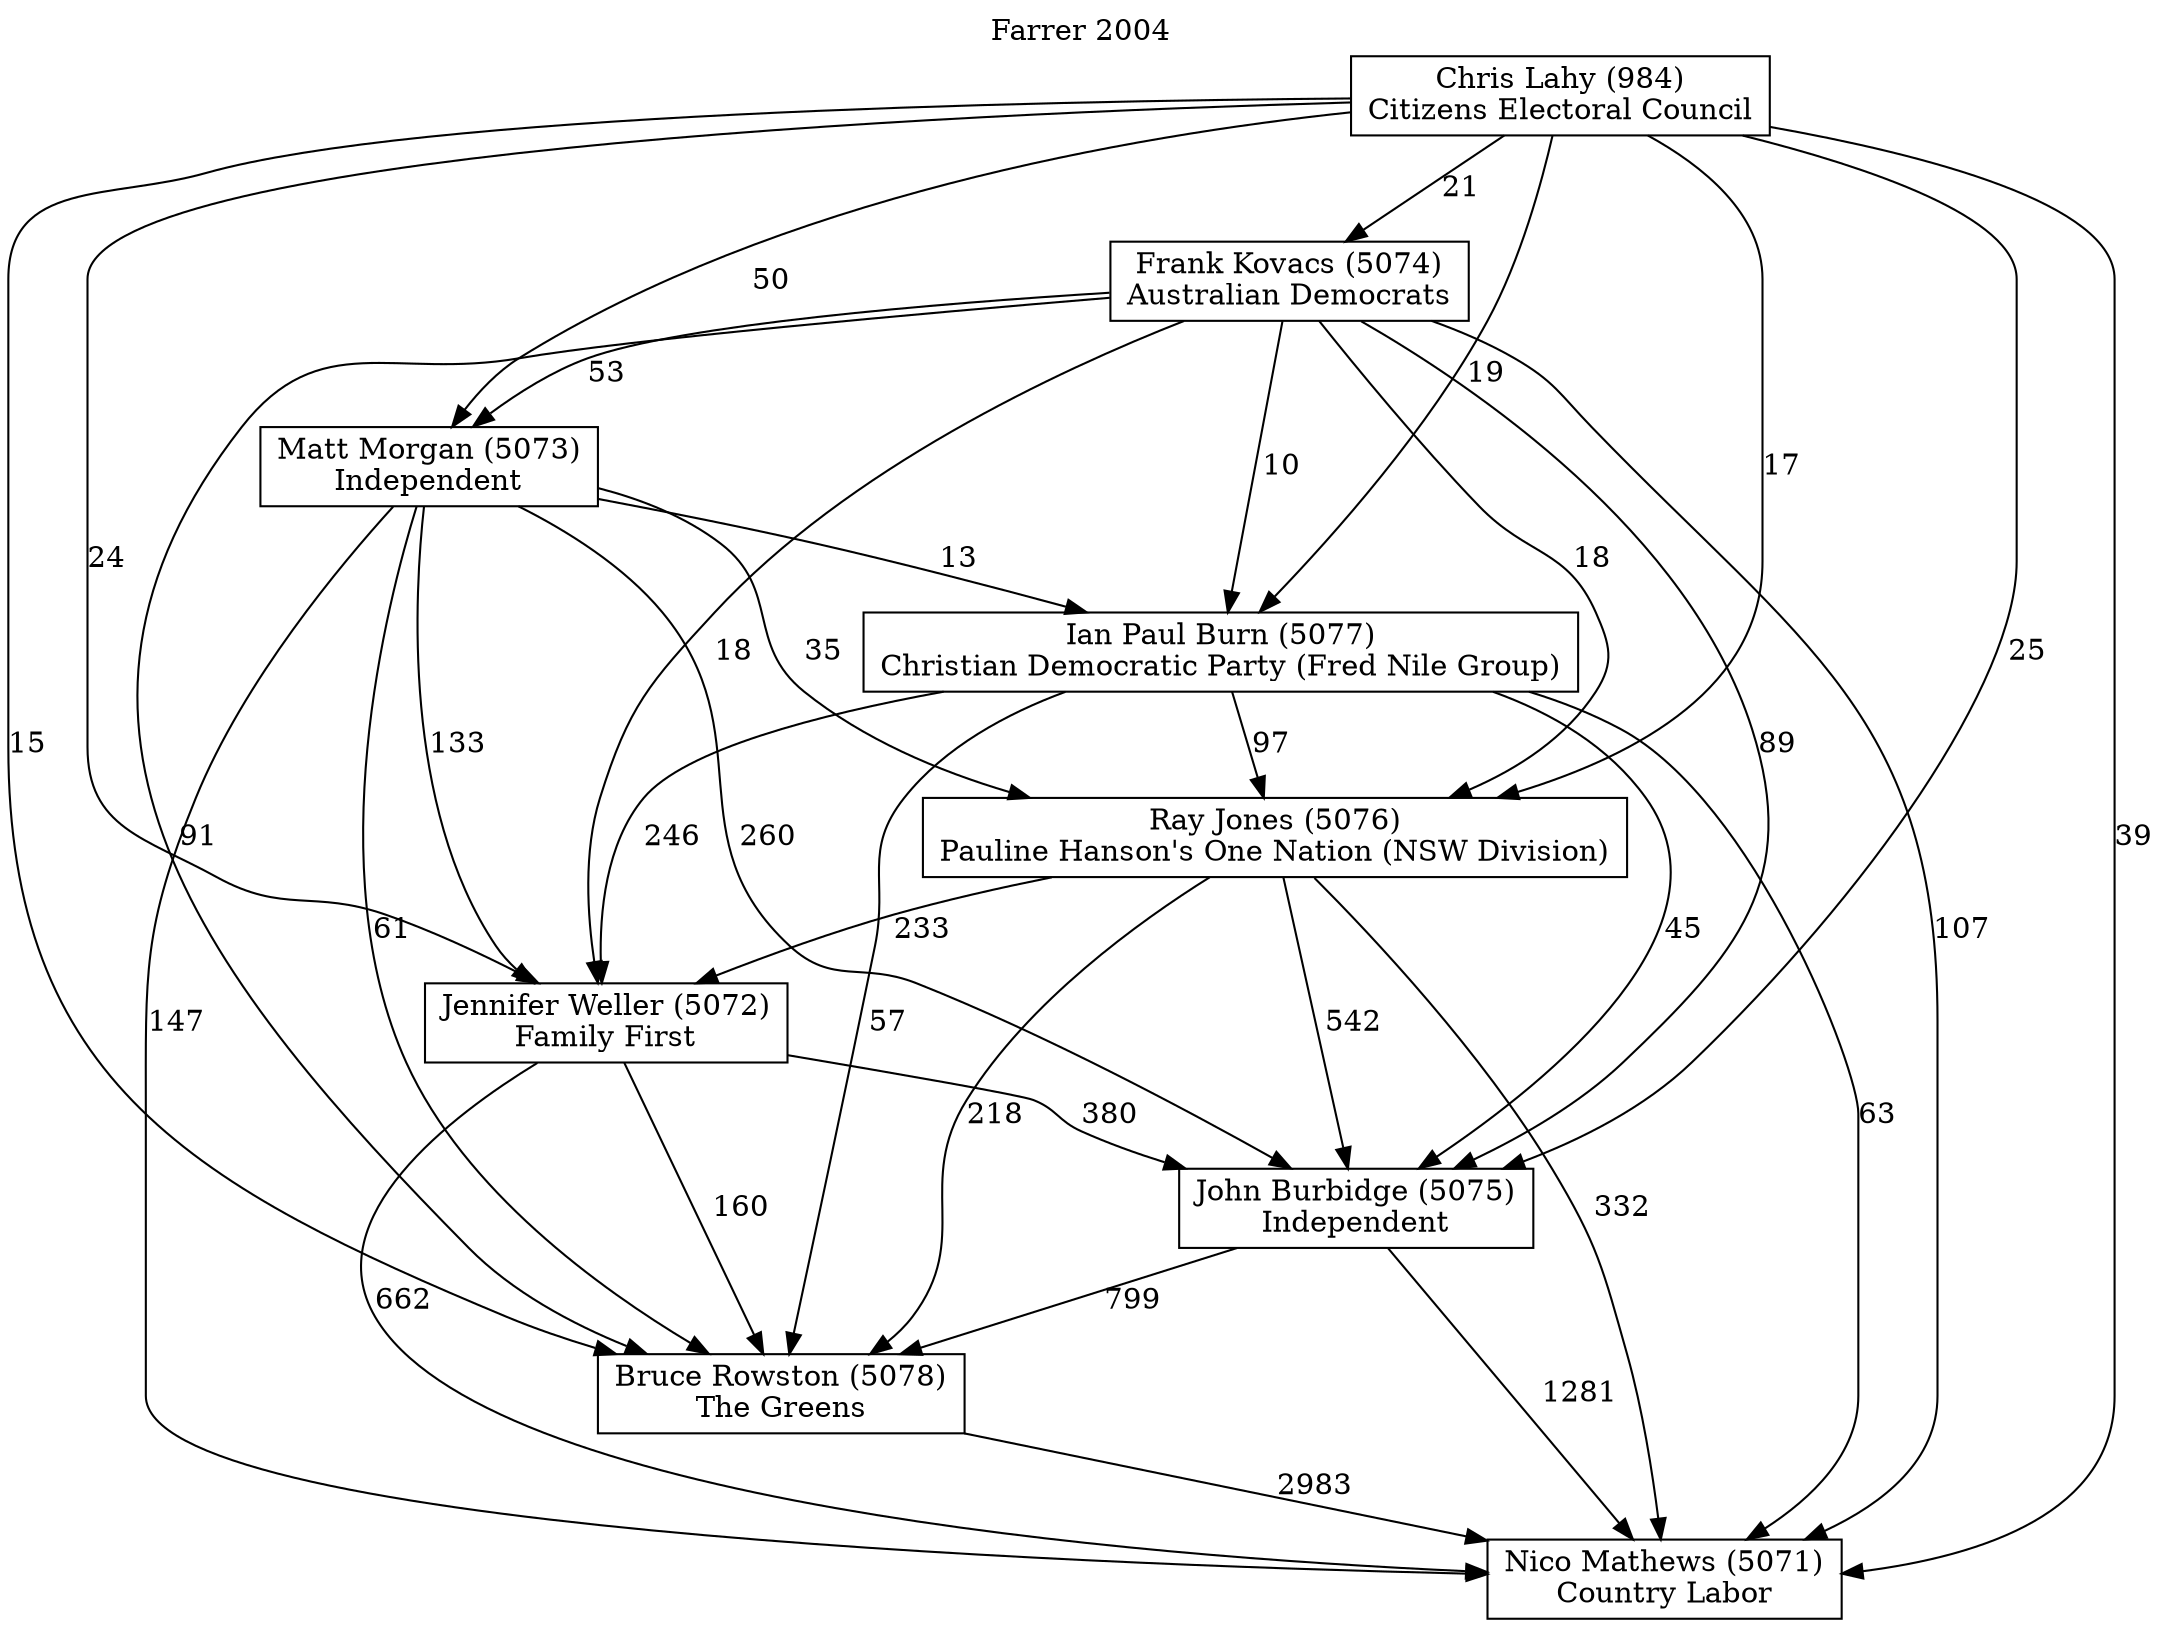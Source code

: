 // House preference flow
digraph "Nico Mathews (5071)_Farrer_2004" {
	graph [label="Farrer 2004" labelloc=t mclimit=10]
	node [shape=box]
	"Bruce Rowston (5078)" [label="Bruce Rowston (5078)
The Greens"]
	"Chris Lahy (984)" [label="Chris Lahy (984)
Citizens Electoral Council"]
	"Frank Kovacs (5074)" [label="Frank Kovacs (5074)
Australian Democrats"]
	"Ian Paul Burn (5077)" [label="Ian Paul Burn (5077)
Christian Democratic Party (Fred Nile Group)"]
	"Jennifer Weller (5072)" [label="Jennifer Weller (5072)
Family First"]
	"John Burbidge (5075)" [label="John Burbidge (5075)
Independent"]
	"Matt Morgan (5073)" [label="Matt Morgan (5073)
Independent"]
	"Nico Mathews (5071)" [label="Nico Mathews (5071)
Country Labor"]
	"Ray Jones (5076)" [label="Ray Jones (5076)
Pauline Hanson's One Nation (NSW Division)"]
	"Bruce Rowston (5078)" -> "Nico Mathews (5071)" [label=2983]
	"Chris Lahy (984)" -> "Bruce Rowston (5078)" [label=15]
	"Chris Lahy (984)" -> "Frank Kovacs (5074)" [label=21]
	"Chris Lahy (984)" -> "Ian Paul Burn (5077)" [label=19]
	"Chris Lahy (984)" -> "Jennifer Weller (5072)" [label=24]
	"Chris Lahy (984)" -> "John Burbidge (5075)" [label=25]
	"Chris Lahy (984)" -> "Matt Morgan (5073)" [label=50]
	"Chris Lahy (984)" -> "Nico Mathews (5071)" [label=39]
	"Chris Lahy (984)" -> "Ray Jones (5076)" [label=17]
	"Frank Kovacs (5074)" -> "Bruce Rowston (5078)" [label=91]
	"Frank Kovacs (5074)" -> "Ian Paul Burn (5077)" [label=10]
	"Frank Kovacs (5074)" -> "Jennifer Weller (5072)" [label=18]
	"Frank Kovacs (5074)" -> "John Burbidge (5075)" [label=89]
	"Frank Kovacs (5074)" -> "Matt Morgan (5073)" [label=53]
	"Frank Kovacs (5074)" -> "Nico Mathews (5071)" [label=107]
	"Frank Kovacs (5074)" -> "Ray Jones (5076)" [label=18]
	"Ian Paul Burn (5077)" -> "Bruce Rowston (5078)" [label=57]
	"Ian Paul Burn (5077)" -> "Jennifer Weller (5072)" [label=246]
	"Ian Paul Burn (5077)" -> "John Burbidge (5075)" [label=45]
	"Ian Paul Burn (5077)" -> "Nico Mathews (5071)" [label=63]
	"Ian Paul Burn (5077)" -> "Ray Jones (5076)" [label=97]
	"Jennifer Weller (5072)" -> "Bruce Rowston (5078)" [label=160]
	"Jennifer Weller (5072)" -> "John Burbidge (5075)" [label=380]
	"Jennifer Weller (5072)" -> "Nico Mathews (5071)" [label=662]
	"John Burbidge (5075)" -> "Bruce Rowston (5078)" [label=799]
	"John Burbidge (5075)" -> "Nico Mathews (5071)" [label=1281]
	"Matt Morgan (5073)" -> "Bruce Rowston (5078)" [label=61]
	"Matt Morgan (5073)" -> "Ian Paul Burn (5077)" [label=13]
	"Matt Morgan (5073)" -> "Jennifer Weller (5072)" [label=133]
	"Matt Morgan (5073)" -> "John Burbidge (5075)" [label=260]
	"Matt Morgan (5073)" -> "Nico Mathews (5071)" [label=147]
	"Matt Morgan (5073)" -> "Ray Jones (5076)" [label=35]
	"Ray Jones (5076)" -> "Bruce Rowston (5078)" [label=218]
	"Ray Jones (5076)" -> "Jennifer Weller (5072)" [label=233]
	"Ray Jones (5076)" -> "John Burbidge (5075)" [label=542]
	"Ray Jones (5076)" -> "Nico Mathews (5071)" [label=332]
}
